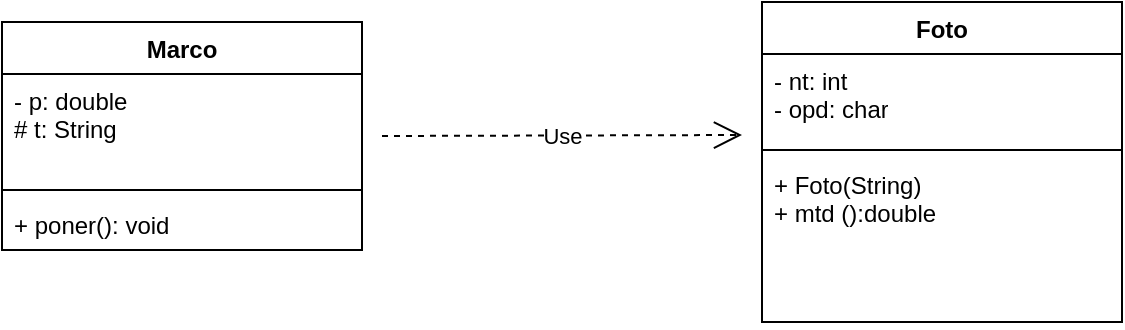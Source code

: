 <mxfile version="24.7.8">
  <diagram name="Página-1" id="JwDyrjQyTMTj6aS0aZED">
    <mxGraphModel dx="794" dy="530" grid="1" gridSize="10" guides="1" tooltips="1" connect="1" arrows="1" fold="1" page="1" pageScale="1" pageWidth="827" pageHeight="1169" math="0" shadow="0">
      <root>
        <mxCell id="0" />
        <mxCell id="1" parent="0" />
        <mxCell id="Bd2cHQwy3HcnsUpaR945-1" value="Marco" style="swimlane;fontStyle=1;align=center;verticalAlign=top;childLayout=stackLayout;horizontal=1;startSize=26;horizontalStack=0;resizeParent=1;resizeParentMax=0;resizeLast=0;collapsible=1;marginBottom=0;whiteSpace=wrap;html=1;" vertex="1" parent="1">
          <mxGeometry x="130" y="120" width="180" height="114" as="geometry" />
        </mxCell>
        <mxCell id="Bd2cHQwy3HcnsUpaR945-2" value="- p: double&lt;div&gt;# t: String&lt;/div&gt;" style="text;strokeColor=none;fillColor=none;align=left;verticalAlign=top;spacingLeft=4;spacingRight=4;overflow=hidden;rotatable=0;points=[[0,0.5],[1,0.5]];portConstraint=eastwest;whiteSpace=wrap;html=1;" vertex="1" parent="Bd2cHQwy3HcnsUpaR945-1">
          <mxGeometry y="26" width="180" height="54" as="geometry" />
        </mxCell>
        <mxCell id="Bd2cHQwy3HcnsUpaR945-3" value="" style="line;strokeWidth=1;fillColor=none;align=left;verticalAlign=middle;spacingTop=-1;spacingLeft=3;spacingRight=3;rotatable=0;labelPosition=right;points=[];portConstraint=eastwest;strokeColor=inherit;" vertex="1" parent="Bd2cHQwy3HcnsUpaR945-1">
          <mxGeometry y="80" width="180" height="8" as="geometry" />
        </mxCell>
        <mxCell id="Bd2cHQwy3HcnsUpaR945-4" value="+ poner(): void" style="text;strokeColor=none;fillColor=none;align=left;verticalAlign=top;spacingLeft=4;spacingRight=4;overflow=hidden;rotatable=0;points=[[0,0.5],[1,0.5]];portConstraint=eastwest;whiteSpace=wrap;html=1;" vertex="1" parent="Bd2cHQwy3HcnsUpaR945-1">
          <mxGeometry y="88" width="180" height="26" as="geometry" />
        </mxCell>
        <mxCell id="Bd2cHQwy3HcnsUpaR945-5" value="Foto" style="swimlane;fontStyle=1;align=center;verticalAlign=top;childLayout=stackLayout;horizontal=1;startSize=26;horizontalStack=0;resizeParent=1;resizeParentMax=0;resizeLast=0;collapsible=1;marginBottom=0;whiteSpace=wrap;html=1;" vertex="1" parent="1">
          <mxGeometry x="510" y="110" width="180" height="160" as="geometry" />
        </mxCell>
        <mxCell id="Bd2cHQwy3HcnsUpaR945-6" value="- nt: int&lt;div&gt;- opd: char&lt;/div&gt;" style="text;strokeColor=none;fillColor=none;align=left;verticalAlign=top;spacingLeft=4;spacingRight=4;overflow=hidden;rotatable=0;points=[[0,0.5],[1,0.5]];portConstraint=eastwest;whiteSpace=wrap;html=1;" vertex="1" parent="Bd2cHQwy3HcnsUpaR945-5">
          <mxGeometry y="26" width="180" height="44" as="geometry" />
        </mxCell>
        <mxCell id="Bd2cHQwy3HcnsUpaR945-7" value="" style="line;strokeWidth=1;fillColor=none;align=left;verticalAlign=middle;spacingTop=-1;spacingLeft=3;spacingRight=3;rotatable=0;labelPosition=right;points=[];portConstraint=eastwest;strokeColor=inherit;" vertex="1" parent="Bd2cHQwy3HcnsUpaR945-5">
          <mxGeometry y="70" width="180" height="8" as="geometry" />
        </mxCell>
        <mxCell id="Bd2cHQwy3HcnsUpaR945-8" value="+ Foto(String)&lt;div&gt;+ mtd ():double&lt;/div&gt;" style="text;strokeColor=none;fillColor=none;align=left;verticalAlign=top;spacingLeft=4;spacingRight=4;overflow=hidden;rotatable=0;points=[[0,0.5],[1,0.5]];portConstraint=eastwest;whiteSpace=wrap;html=1;" vertex="1" parent="Bd2cHQwy3HcnsUpaR945-5">
          <mxGeometry y="78" width="180" height="82" as="geometry" />
        </mxCell>
        <mxCell id="Bd2cHQwy3HcnsUpaR945-12" value="Use" style="endArrow=open;endSize=12;dashed=1;html=1;rounded=0;" edge="1" parent="1">
          <mxGeometry width="160" relative="1" as="geometry">
            <mxPoint x="320" y="177" as="sourcePoint" />
            <mxPoint x="500" y="176.5" as="targetPoint" />
          </mxGeometry>
        </mxCell>
      </root>
    </mxGraphModel>
  </diagram>
</mxfile>
